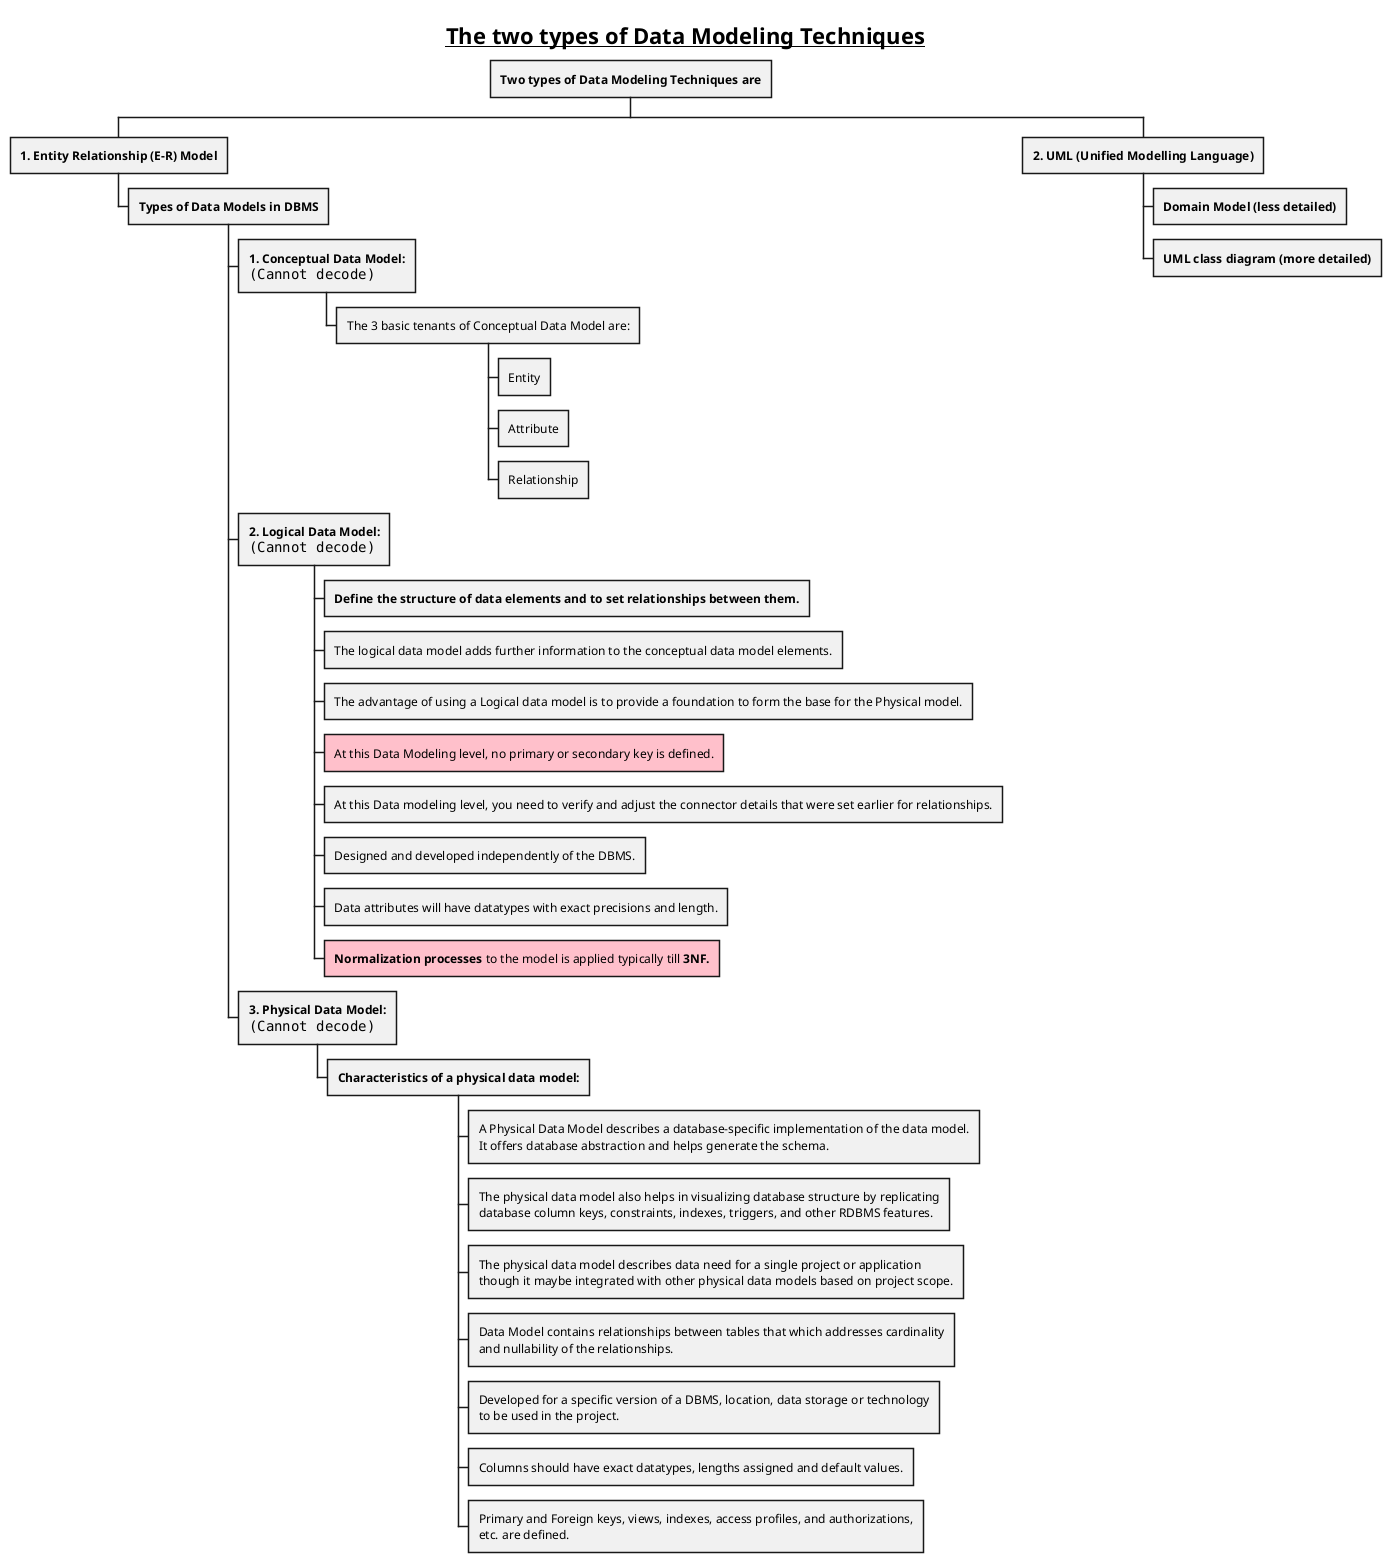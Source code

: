 @startwbs
title = __The two types of Data Modeling Techniques__

* **Two types of Data Modeling Techniques are**

** **1. Entity Relationship (E-R) Model**
*** **Types of Data Models in DBMS**
**** **1. Conceptual Data Model:**\n<img:img_1.png>
***** The 3 basic tenants of Conceptual Data Model are:
****** Entity
****** Attribute
****** Relationship
**** **2. Logical Data Model:**\n<img:img_2.png>
***** **Define the structure of data elements and to set relationships between them.**
***** The logical data model adds further information to the conceptual data model elements.
***** The advantage of using a Logical data model is to provide a foundation to form the base for the Physical model.
*****[#pink] At this Data Modeling level, no primary or secondary key is defined.
***** At this Data modeling level, you need to verify and adjust the connector details that were set earlier for relationships.
***** Designed and developed independently of the DBMS.
***** Data attributes will have datatypes with exact precisions and length.
*****[#pink] **Normalization processes** to the model is applied typically till **3NF.**

**** **3. Physical Data Model:**\n<img:img_3.png>
***** **Characteristics of a physical data model:**
******:A Physical Data Model describes a database-specific implementation of the data model.
It offers database abstraction and helps generate the schema.;
******:The physical data model also helps in visualizing database structure by replicating
database column keys, constraints, indexes, triggers, and other RDBMS features.;
******:The physical data model describes data need for a single project or application
though it maybe integrated with other physical data models based on project scope.;
******:Data Model contains relationships between tables that which addresses cardinality
and nullability of the relationships.;
******:Developed for a specific version of a DBMS, location, data storage or technology
to be used in the project.;
****** Columns should have exact datatypes, lengths assigned and default values.
******:Primary and Foreign keys, views, indexes, access profiles, and authorizations,
etc. are defined.;

** **2. UML (Unified Modelling Language)**
*** **Domain Model (less detailed)**
*** **UML class diagram (more detailed)**


@endwbs

